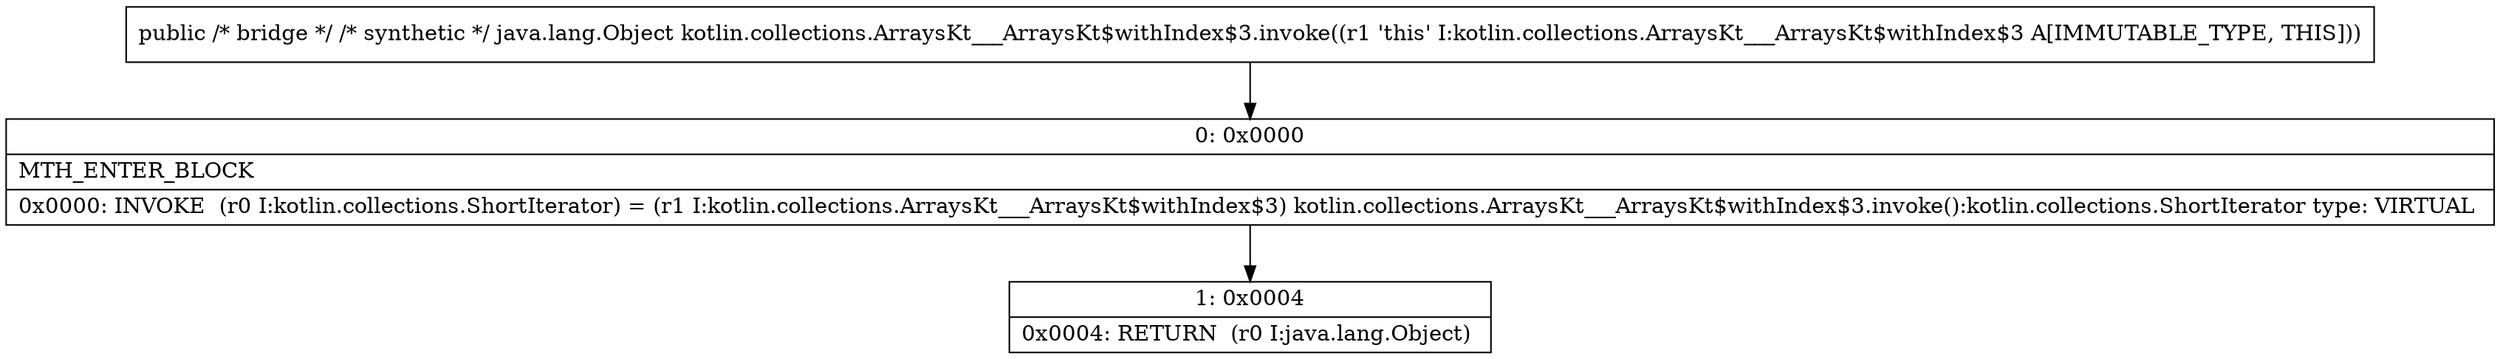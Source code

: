 digraph "CFG forkotlin.collections.ArraysKt___ArraysKt$withIndex$3.invoke()Ljava\/lang\/Object;" {
Node_0 [shape=record,label="{0\:\ 0x0000|MTH_ENTER_BLOCK\l|0x0000: INVOKE  (r0 I:kotlin.collections.ShortIterator) = (r1 I:kotlin.collections.ArraysKt___ArraysKt$withIndex$3) kotlin.collections.ArraysKt___ArraysKt$withIndex$3.invoke():kotlin.collections.ShortIterator type: VIRTUAL \l}"];
Node_1 [shape=record,label="{1\:\ 0x0004|0x0004: RETURN  (r0 I:java.lang.Object) \l}"];
MethodNode[shape=record,label="{public \/* bridge *\/ \/* synthetic *\/ java.lang.Object kotlin.collections.ArraysKt___ArraysKt$withIndex$3.invoke((r1 'this' I:kotlin.collections.ArraysKt___ArraysKt$withIndex$3 A[IMMUTABLE_TYPE, THIS])) }"];
MethodNode -> Node_0;
Node_0 -> Node_1;
}

